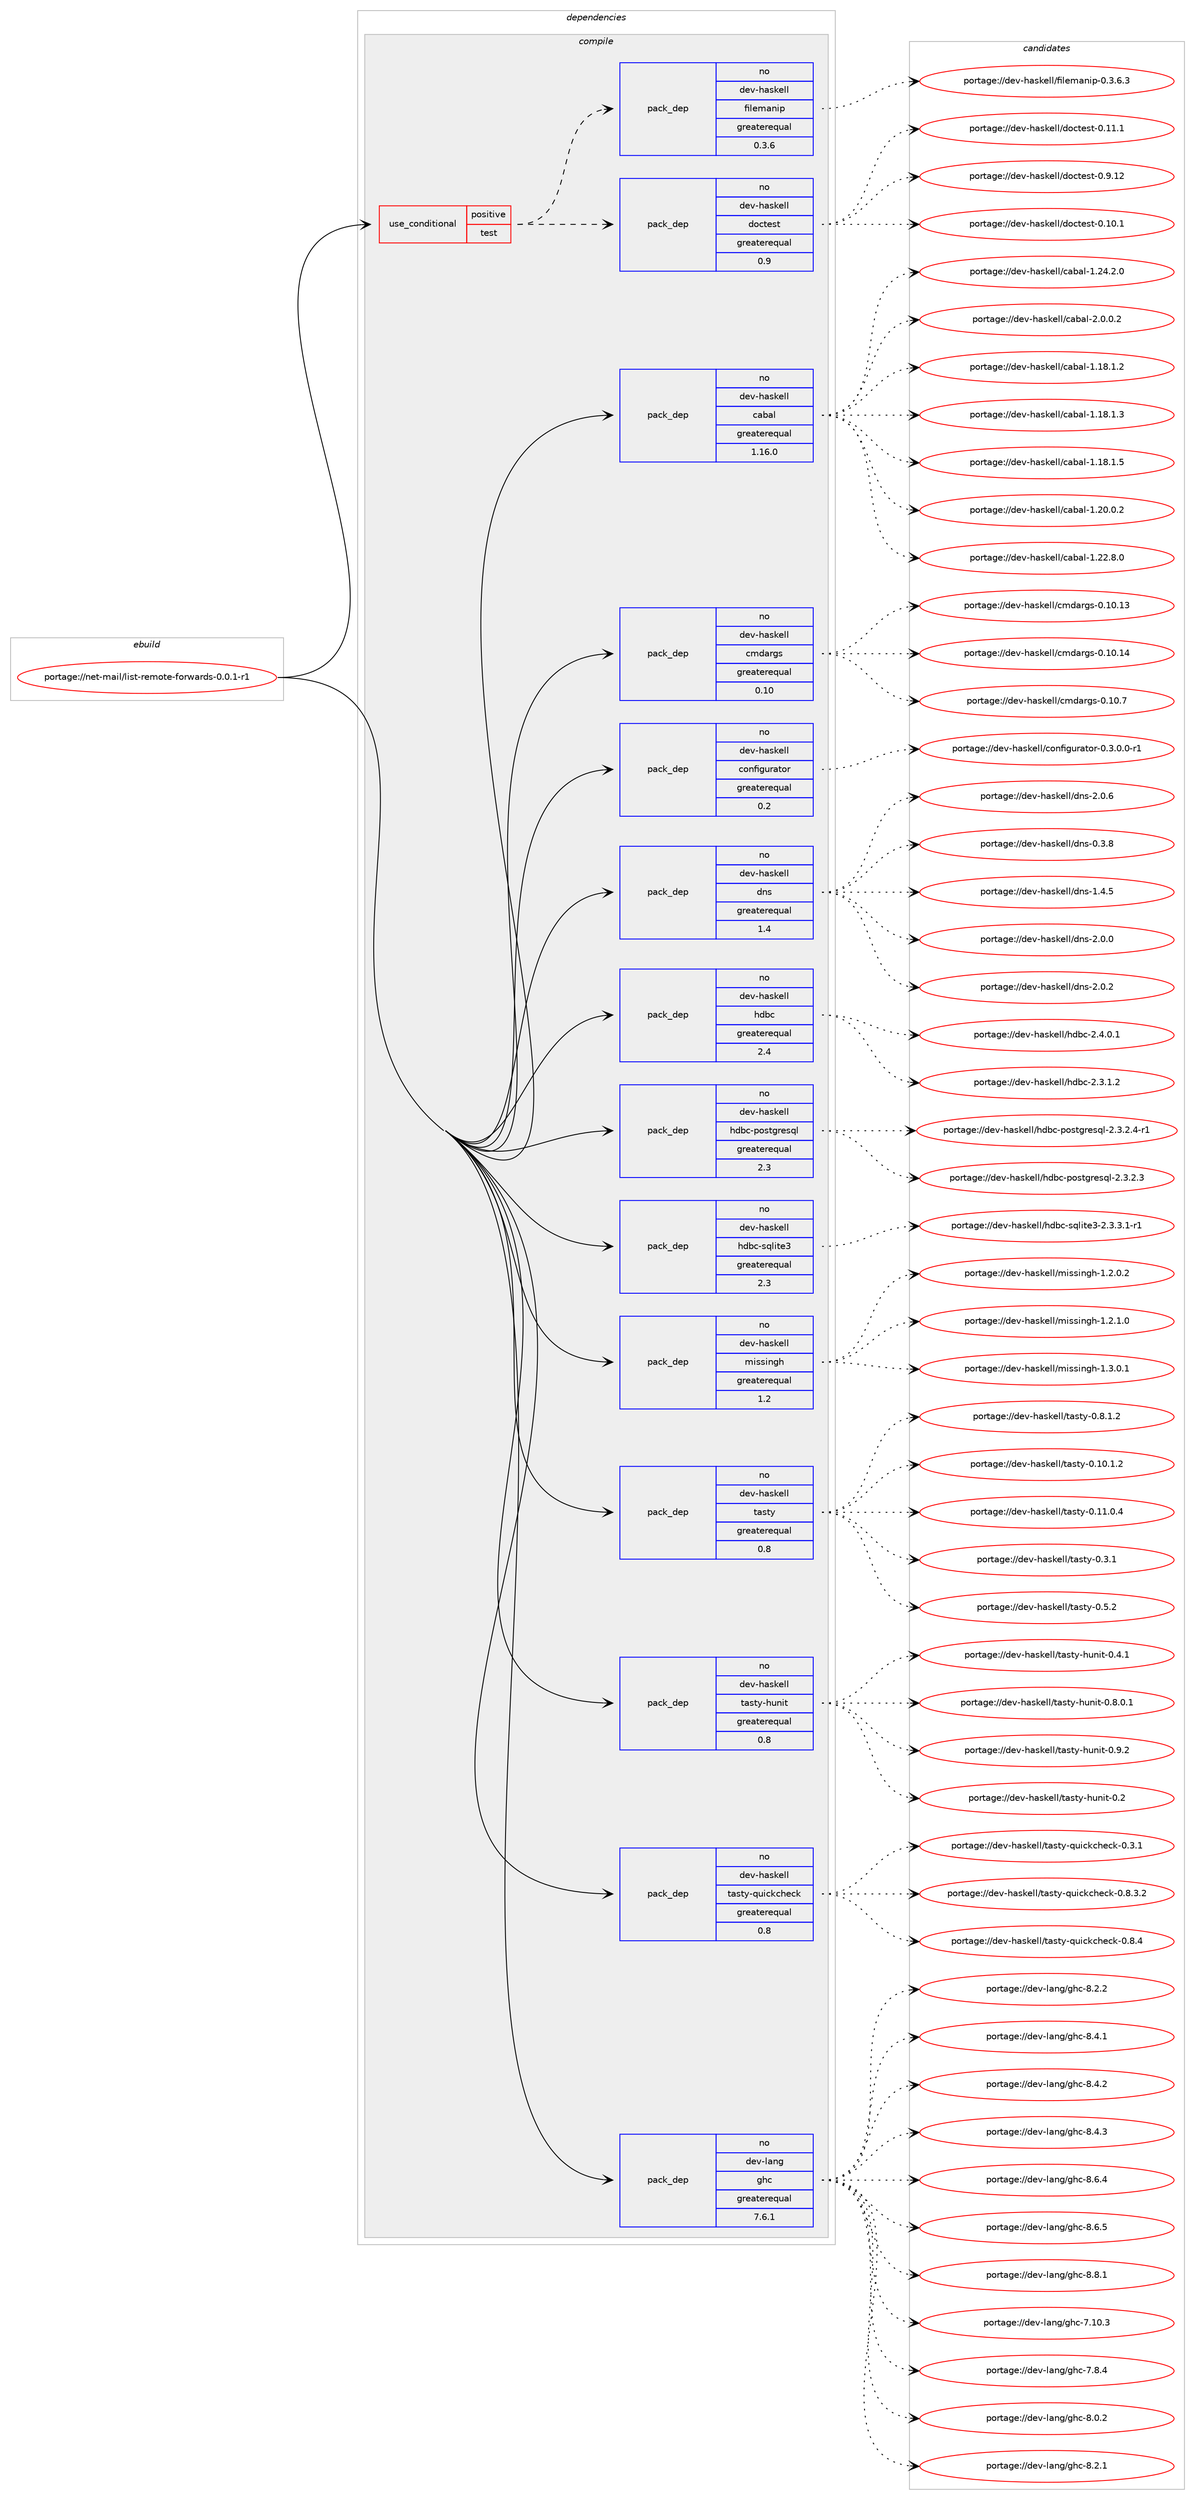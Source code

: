 digraph prolog {

# *************
# Graph options
# *************

newrank=true;
concentrate=true;
compound=true;
graph [rankdir=LR,fontname=Helvetica,fontsize=10,ranksep=1.5];#, ranksep=2.5, nodesep=0.2];
edge  [arrowhead=vee];
node  [fontname=Helvetica,fontsize=10];

# **********
# The ebuild
# **********

subgraph cluster_leftcol {
color=gray;
rank=same;
label=<<i>ebuild</i>>;
id [label="portage://net-mail/list-remote-forwards-0.0.1-r1", color=red, width=4, href="../net-mail/list-remote-forwards-0.0.1-r1.svg"];
}

# ****************
# The dependencies
# ****************

subgraph cluster_midcol {
color=gray;
label=<<i>dependencies</i>>;
subgraph cluster_compile {
fillcolor="#eeeeee";
style=filled;
label=<<i>compile</i>>;
subgraph cond90863 {
dependency362912 [label=<<TABLE BORDER="0" CELLBORDER="1" CELLSPACING="0" CELLPADDING="4"><TR><TD ROWSPAN="3" CELLPADDING="10">use_conditional</TD></TR><TR><TD>positive</TD></TR><TR><TD>test</TD></TR></TABLE>>, shape=none, color=red];
subgraph pack266002 {
dependency362913 [label=<<TABLE BORDER="0" CELLBORDER="1" CELLSPACING="0" CELLPADDING="4" WIDTH="220"><TR><TD ROWSPAN="6" CELLPADDING="30">pack_dep</TD></TR><TR><TD WIDTH="110">no</TD></TR><TR><TD>dev-haskell</TD></TR><TR><TD>doctest</TD></TR><TR><TD>greaterequal</TD></TR><TR><TD>0.9</TD></TR></TABLE>>, shape=none, color=blue];
}
dependency362912:e -> dependency362913:w [weight=20,style="dashed",arrowhead="vee"];
subgraph pack266003 {
dependency362914 [label=<<TABLE BORDER="0" CELLBORDER="1" CELLSPACING="0" CELLPADDING="4" WIDTH="220"><TR><TD ROWSPAN="6" CELLPADDING="30">pack_dep</TD></TR><TR><TD WIDTH="110">no</TD></TR><TR><TD>dev-haskell</TD></TR><TR><TD>filemanip</TD></TR><TR><TD>greaterequal</TD></TR><TR><TD>0.3.6</TD></TR></TABLE>>, shape=none, color=blue];
}
dependency362912:e -> dependency362914:w [weight=20,style="dashed",arrowhead="vee"];
}
id:e -> dependency362912:w [weight=20,style="solid",arrowhead="vee"];
subgraph pack266004 {
dependency362915 [label=<<TABLE BORDER="0" CELLBORDER="1" CELLSPACING="0" CELLPADDING="4" WIDTH="220"><TR><TD ROWSPAN="6" CELLPADDING="30">pack_dep</TD></TR><TR><TD WIDTH="110">no</TD></TR><TR><TD>dev-haskell</TD></TR><TR><TD>cabal</TD></TR><TR><TD>greaterequal</TD></TR><TR><TD>1.16.0</TD></TR></TABLE>>, shape=none, color=blue];
}
id:e -> dependency362915:w [weight=20,style="solid",arrowhead="vee"];
subgraph pack266005 {
dependency362916 [label=<<TABLE BORDER="0" CELLBORDER="1" CELLSPACING="0" CELLPADDING="4" WIDTH="220"><TR><TD ROWSPAN="6" CELLPADDING="30">pack_dep</TD></TR><TR><TD WIDTH="110">no</TD></TR><TR><TD>dev-haskell</TD></TR><TR><TD>cmdargs</TD></TR><TR><TD>greaterequal</TD></TR><TR><TD>0.10</TD></TR></TABLE>>, shape=none, color=blue];
}
id:e -> dependency362916:w [weight=20,style="solid",arrowhead="vee"];
subgraph pack266006 {
dependency362917 [label=<<TABLE BORDER="0" CELLBORDER="1" CELLSPACING="0" CELLPADDING="4" WIDTH="220"><TR><TD ROWSPAN="6" CELLPADDING="30">pack_dep</TD></TR><TR><TD WIDTH="110">no</TD></TR><TR><TD>dev-haskell</TD></TR><TR><TD>configurator</TD></TR><TR><TD>greaterequal</TD></TR><TR><TD>0.2</TD></TR></TABLE>>, shape=none, color=blue];
}
id:e -> dependency362917:w [weight=20,style="solid",arrowhead="vee"];
subgraph pack266007 {
dependency362918 [label=<<TABLE BORDER="0" CELLBORDER="1" CELLSPACING="0" CELLPADDING="4" WIDTH="220"><TR><TD ROWSPAN="6" CELLPADDING="30">pack_dep</TD></TR><TR><TD WIDTH="110">no</TD></TR><TR><TD>dev-haskell</TD></TR><TR><TD>dns</TD></TR><TR><TD>greaterequal</TD></TR><TR><TD>1.4</TD></TR></TABLE>>, shape=none, color=blue];
}
id:e -> dependency362918:w [weight=20,style="solid",arrowhead="vee"];
subgraph pack266008 {
dependency362919 [label=<<TABLE BORDER="0" CELLBORDER="1" CELLSPACING="0" CELLPADDING="4" WIDTH="220"><TR><TD ROWSPAN="6" CELLPADDING="30">pack_dep</TD></TR><TR><TD WIDTH="110">no</TD></TR><TR><TD>dev-haskell</TD></TR><TR><TD>hdbc</TD></TR><TR><TD>greaterequal</TD></TR><TR><TD>2.4</TD></TR></TABLE>>, shape=none, color=blue];
}
id:e -> dependency362919:w [weight=20,style="solid",arrowhead="vee"];
subgraph pack266009 {
dependency362920 [label=<<TABLE BORDER="0" CELLBORDER="1" CELLSPACING="0" CELLPADDING="4" WIDTH="220"><TR><TD ROWSPAN="6" CELLPADDING="30">pack_dep</TD></TR><TR><TD WIDTH="110">no</TD></TR><TR><TD>dev-haskell</TD></TR><TR><TD>hdbc-postgresql</TD></TR><TR><TD>greaterequal</TD></TR><TR><TD>2.3</TD></TR></TABLE>>, shape=none, color=blue];
}
id:e -> dependency362920:w [weight=20,style="solid",arrowhead="vee"];
subgraph pack266010 {
dependency362921 [label=<<TABLE BORDER="0" CELLBORDER="1" CELLSPACING="0" CELLPADDING="4" WIDTH="220"><TR><TD ROWSPAN="6" CELLPADDING="30">pack_dep</TD></TR><TR><TD WIDTH="110">no</TD></TR><TR><TD>dev-haskell</TD></TR><TR><TD>hdbc-sqlite3</TD></TR><TR><TD>greaterequal</TD></TR><TR><TD>2.3</TD></TR></TABLE>>, shape=none, color=blue];
}
id:e -> dependency362921:w [weight=20,style="solid",arrowhead="vee"];
subgraph pack266011 {
dependency362922 [label=<<TABLE BORDER="0" CELLBORDER="1" CELLSPACING="0" CELLPADDING="4" WIDTH="220"><TR><TD ROWSPAN="6" CELLPADDING="30">pack_dep</TD></TR><TR><TD WIDTH="110">no</TD></TR><TR><TD>dev-haskell</TD></TR><TR><TD>missingh</TD></TR><TR><TD>greaterequal</TD></TR><TR><TD>1.2</TD></TR></TABLE>>, shape=none, color=blue];
}
id:e -> dependency362922:w [weight=20,style="solid",arrowhead="vee"];
subgraph pack266012 {
dependency362923 [label=<<TABLE BORDER="0" CELLBORDER="1" CELLSPACING="0" CELLPADDING="4" WIDTH="220"><TR><TD ROWSPAN="6" CELLPADDING="30">pack_dep</TD></TR><TR><TD WIDTH="110">no</TD></TR><TR><TD>dev-haskell</TD></TR><TR><TD>tasty</TD></TR><TR><TD>greaterequal</TD></TR><TR><TD>0.8</TD></TR></TABLE>>, shape=none, color=blue];
}
id:e -> dependency362923:w [weight=20,style="solid",arrowhead="vee"];
subgraph pack266013 {
dependency362924 [label=<<TABLE BORDER="0" CELLBORDER="1" CELLSPACING="0" CELLPADDING="4" WIDTH="220"><TR><TD ROWSPAN="6" CELLPADDING="30">pack_dep</TD></TR><TR><TD WIDTH="110">no</TD></TR><TR><TD>dev-haskell</TD></TR><TR><TD>tasty-hunit</TD></TR><TR><TD>greaterequal</TD></TR><TR><TD>0.8</TD></TR></TABLE>>, shape=none, color=blue];
}
id:e -> dependency362924:w [weight=20,style="solid",arrowhead="vee"];
subgraph pack266014 {
dependency362925 [label=<<TABLE BORDER="0" CELLBORDER="1" CELLSPACING="0" CELLPADDING="4" WIDTH="220"><TR><TD ROWSPAN="6" CELLPADDING="30">pack_dep</TD></TR><TR><TD WIDTH="110">no</TD></TR><TR><TD>dev-haskell</TD></TR><TR><TD>tasty-quickcheck</TD></TR><TR><TD>greaterequal</TD></TR><TR><TD>0.8</TD></TR></TABLE>>, shape=none, color=blue];
}
id:e -> dependency362925:w [weight=20,style="solid",arrowhead="vee"];
subgraph pack266015 {
dependency362926 [label=<<TABLE BORDER="0" CELLBORDER="1" CELLSPACING="0" CELLPADDING="4" WIDTH="220"><TR><TD ROWSPAN="6" CELLPADDING="30">pack_dep</TD></TR><TR><TD WIDTH="110">no</TD></TR><TR><TD>dev-lang</TD></TR><TR><TD>ghc</TD></TR><TR><TD>greaterequal</TD></TR><TR><TD>7.6.1</TD></TR></TABLE>>, shape=none, color=blue];
}
id:e -> dependency362926:w [weight=20,style="solid",arrowhead="vee"];
}
subgraph cluster_compileandrun {
fillcolor="#eeeeee";
style=filled;
label=<<i>compile and run</i>>;
}
subgraph cluster_run {
fillcolor="#eeeeee";
style=filled;
label=<<i>run</i>>;
}
}

# **************
# The candidates
# **************

subgraph cluster_choices {
rank=same;
color=gray;
label=<<i>candidates</i>>;

subgraph choice266002 {
color=black;
nodesep=1;
choiceportage1001011184510497115107101108108471001119911610111511645484649484649 [label="portage://dev-haskell/doctest-0.10.1", color=red, width=4,href="../dev-haskell/doctest-0.10.1.svg"];
choiceportage1001011184510497115107101108108471001119911610111511645484649494649 [label="portage://dev-haskell/doctest-0.11.1", color=red, width=4,href="../dev-haskell/doctest-0.11.1.svg"];
choiceportage1001011184510497115107101108108471001119911610111511645484657464950 [label="portage://dev-haskell/doctest-0.9.12", color=red, width=4,href="../dev-haskell/doctest-0.9.12.svg"];
dependency362913:e -> choiceportage1001011184510497115107101108108471001119911610111511645484649484649:w [style=dotted,weight="100"];
dependency362913:e -> choiceportage1001011184510497115107101108108471001119911610111511645484649494649:w [style=dotted,weight="100"];
dependency362913:e -> choiceportage1001011184510497115107101108108471001119911610111511645484657464950:w [style=dotted,weight="100"];
}
subgraph choice266003 {
color=black;
nodesep=1;
choiceportage100101118451049711510710110810847102105108101109971101051124548465146544651 [label="portage://dev-haskell/filemanip-0.3.6.3", color=red, width=4,href="../dev-haskell/filemanip-0.3.6.3.svg"];
dependency362914:e -> choiceportage100101118451049711510710110810847102105108101109971101051124548465146544651:w [style=dotted,weight="100"];
}
subgraph choice266004 {
color=black;
nodesep=1;
choiceportage10010111845104971151071011081084799979897108454946495646494650 [label="portage://dev-haskell/cabal-1.18.1.2", color=red, width=4,href="../dev-haskell/cabal-1.18.1.2.svg"];
choiceportage10010111845104971151071011081084799979897108454946495646494651 [label="portage://dev-haskell/cabal-1.18.1.3", color=red, width=4,href="../dev-haskell/cabal-1.18.1.3.svg"];
choiceportage10010111845104971151071011081084799979897108454946495646494653 [label="portage://dev-haskell/cabal-1.18.1.5", color=red, width=4,href="../dev-haskell/cabal-1.18.1.5.svg"];
choiceportage10010111845104971151071011081084799979897108454946504846484650 [label="portage://dev-haskell/cabal-1.20.0.2", color=red, width=4,href="../dev-haskell/cabal-1.20.0.2.svg"];
choiceportage10010111845104971151071011081084799979897108454946505046564648 [label="portage://dev-haskell/cabal-1.22.8.0", color=red, width=4,href="../dev-haskell/cabal-1.22.8.0.svg"];
choiceportage10010111845104971151071011081084799979897108454946505246504648 [label="portage://dev-haskell/cabal-1.24.2.0", color=red, width=4,href="../dev-haskell/cabal-1.24.2.0.svg"];
choiceportage100101118451049711510710110810847999798971084550464846484650 [label="portage://dev-haskell/cabal-2.0.0.2", color=red, width=4,href="../dev-haskell/cabal-2.0.0.2.svg"];
dependency362915:e -> choiceportage10010111845104971151071011081084799979897108454946495646494650:w [style=dotted,weight="100"];
dependency362915:e -> choiceportage10010111845104971151071011081084799979897108454946495646494651:w [style=dotted,weight="100"];
dependency362915:e -> choiceportage10010111845104971151071011081084799979897108454946495646494653:w [style=dotted,weight="100"];
dependency362915:e -> choiceportage10010111845104971151071011081084799979897108454946504846484650:w [style=dotted,weight="100"];
dependency362915:e -> choiceportage10010111845104971151071011081084799979897108454946505046564648:w [style=dotted,weight="100"];
dependency362915:e -> choiceportage10010111845104971151071011081084799979897108454946505246504648:w [style=dotted,weight="100"];
dependency362915:e -> choiceportage100101118451049711510710110810847999798971084550464846484650:w [style=dotted,weight="100"];
}
subgraph choice266005 {
color=black;
nodesep=1;
choiceportage10010111845104971151071011081084799109100971141031154548464948464951 [label="portage://dev-haskell/cmdargs-0.10.13", color=red, width=4,href="../dev-haskell/cmdargs-0.10.13.svg"];
choiceportage10010111845104971151071011081084799109100971141031154548464948464952 [label="portage://dev-haskell/cmdargs-0.10.14", color=red, width=4,href="../dev-haskell/cmdargs-0.10.14.svg"];
choiceportage100101118451049711510710110810847991091009711410311545484649484655 [label="portage://dev-haskell/cmdargs-0.10.7", color=red, width=4,href="../dev-haskell/cmdargs-0.10.7.svg"];
dependency362916:e -> choiceportage10010111845104971151071011081084799109100971141031154548464948464951:w [style=dotted,weight="100"];
dependency362916:e -> choiceportage10010111845104971151071011081084799109100971141031154548464948464952:w [style=dotted,weight="100"];
dependency362916:e -> choiceportage100101118451049711510710110810847991091009711410311545484649484655:w [style=dotted,weight="100"];
}
subgraph choice266006 {
color=black;
nodesep=1;
choiceportage100101118451049711510710110810847991111101021051031171149711611111445484651464846484511449 [label="portage://dev-haskell/configurator-0.3.0.0-r1", color=red, width=4,href="../dev-haskell/configurator-0.3.0.0-r1.svg"];
dependency362917:e -> choiceportage100101118451049711510710110810847991111101021051031171149711611111445484651464846484511449:w [style=dotted,weight="100"];
}
subgraph choice266007 {
color=black;
nodesep=1;
choiceportage100101118451049711510710110810847100110115454846514656 [label="portage://dev-haskell/dns-0.3.8", color=red, width=4,href="../dev-haskell/dns-0.3.8.svg"];
choiceportage100101118451049711510710110810847100110115454946524653 [label="portage://dev-haskell/dns-1.4.5", color=red, width=4,href="../dev-haskell/dns-1.4.5.svg"];
choiceportage100101118451049711510710110810847100110115455046484648 [label="portage://dev-haskell/dns-2.0.0", color=red, width=4,href="../dev-haskell/dns-2.0.0.svg"];
choiceportage100101118451049711510710110810847100110115455046484650 [label="portage://dev-haskell/dns-2.0.2", color=red, width=4,href="../dev-haskell/dns-2.0.2.svg"];
choiceportage100101118451049711510710110810847100110115455046484654 [label="portage://dev-haskell/dns-2.0.6", color=red, width=4,href="../dev-haskell/dns-2.0.6.svg"];
dependency362918:e -> choiceportage100101118451049711510710110810847100110115454846514656:w [style=dotted,weight="100"];
dependency362918:e -> choiceportage100101118451049711510710110810847100110115454946524653:w [style=dotted,weight="100"];
dependency362918:e -> choiceportage100101118451049711510710110810847100110115455046484648:w [style=dotted,weight="100"];
dependency362918:e -> choiceportage100101118451049711510710110810847100110115455046484650:w [style=dotted,weight="100"];
dependency362918:e -> choiceportage100101118451049711510710110810847100110115455046484654:w [style=dotted,weight="100"];
}
subgraph choice266008 {
color=black;
nodesep=1;
choiceportage10010111845104971151071011081084710410098994550465146494650 [label="portage://dev-haskell/hdbc-2.3.1.2", color=red, width=4,href="../dev-haskell/hdbc-2.3.1.2.svg"];
choiceportage10010111845104971151071011081084710410098994550465246484649 [label="portage://dev-haskell/hdbc-2.4.0.1", color=red, width=4,href="../dev-haskell/hdbc-2.4.0.1.svg"];
dependency362919:e -> choiceportage10010111845104971151071011081084710410098994550465146494650:w [style=dotted,weight="100"];
dependency362919:e -> choiceportage10010111845104971151071011081084710410098994550465246484649:w [style=dotted,weight="100"];
}
subgraph choice266009 {
color=black;
nodesep=1;
choiceportage1001011184510497115107101108108471041009899451121111151161031141011151131084550465146504651 [label="portage://dev-haskell/hdbc-postgresql-2.3.2.3", color=red, width=4,href="../dev-haskell/hdbc-postgresql-2.3.2.3.svg"];
choiceportage10010111845104971151071011081084710410098994511211111511610311410111511310845504651465046524511449 [label="portage://dev-haskell/hdbc-postgresql-2.3.2.4-r1", color=red, width=4,href="../dev-haskell/hdbc-postgresql-2.3.2.4-r1.svg"];
dependency362920:e -> choiceportage1001011184510497115107101108108471041009899451121111151161031141011151131084550465146504651:w [style=dotted,weight="100"];
dependency362920:e -> choiceportage10010111845104971151071011081084710410098994511211111511610311410111511310845504651465046524511449:w [style=dotted,weight="100"];
}
subgraph choice266010 {
color=black;
nodesep=1;
choiceportage1001011184510497115107101108108471041009899451151131081051161015145504651465146494511449 [label="portage://dev-haskell/hdbc-sqlite3-2.3.3.1-r1", color=red, width=4,href="../dev-haskell/hdbc-sqlite3-2.3.3.1-r1.svg"];
dependency362921:e -> choiceportage1001011184510497115107101108108471041009899451151131081051161015145504651465146494511449:w [style=dotted,weight="100"];
}
subgraph choice266011 {
color=black;
nodesep=1;
choiceportage1001011184510497115107101108108471091051151151051101031044549465046484650 [label="portage://dev-haskell/missingh-1.2.0.2", color=red, width=4,href="../dev-haskell/missingh-1.2.0.2.svg"];
choiceportage1001011184510497115107101108108471091051151151051101031044549465046494648 [label="portage://dev-haskell/missingh-1.2.1.0", color=red, width=4,href="../dev-haskell/missingh-1.2.1.0.svg"];
choiceportage1001011184510497115107101108108471091051151151051101031044549465146484649 [label="portage://dev-haskell/missingh-1.3.0.1", color=red, width=4,href="../dev-haskell/missingh-1.3.0.1.svg"];
dependency362922:e -> choiceportage1001011184510497115107101108108471091051151151051101031044549465046484650:w [style=dotted,weight="100"];
dependency362922:e -> choiceportage1001011184510497115107101108108471091051151151051101031044549465046494648:w [style=dotted,weight="100"];
dependency362922:e -> choiceportage1001011184510497115107101108108471091051151151051101031044549465146484649:w [style=dotted,weight="100"];
}
subgraph choice266012 {
color=black;
nodesep=1;
choiceportage10010111845104971151071011081084711697115116121454846494846494650 [label="portage://dev-haskell/tasty-0.10.1.2", color=red, width=4,href="../dev-haskell/tasty-0.10.1.2.svg"];
choiceportage10010111845104971151071011081084711697115116121454846494946484652 [label="portage://dev-haskell/tasty-0.11.0.4", color=red, width=4,href="../dev-haskell/tasty-0.11.0.4.svg"];
choiceportage10010111845104971151071011081084711697115116121454846514649 [label="portage://dev-haskell/tasty-0.3.1", color=red, width=4,href="../dev-haskell/tasty-0.3.1.svg"];
choiceportage10010111845104971151071011081084711697115116121454846534650 [label="portage://dev-haskell/tasty-0.5.2", color=red, width=4,href="../dev-haskell/tasty-0.5.2.svg"];
choiceportage100101118451049711510710110810847116971151161214548465646494650 [label="portage://dev-haskell/tasty-0.8.1.2", color=red, width=4,href="../dev-haskell/tasty-0.8.1.2.svg"];
dependency362923:e -> choiceportage10010111845104971151071011081084711697115116121454846494846494650:w [style=dotted,weight="100"];
dependency362923:e -> choiceportage10010111845104971151071011081084711697115116121454846494946484652:w [style=dotted,weight="100"];
dependency362923:e -> choiceportage10010111845104971151071011081084711697115116121454846514649:w [style=dotted,weight="100"];
dependency362923:e -> choiceportage10010111845104971151071011081084711697115116121454846534650:w [style=dotted,weight="100"];
dependency362923:e -> choiceportage100101118451049711510710110810847116971151161214548465646494650:w [style=dotted,weight="100"];
}
subgraph choice266013 {
color=black;
nodesep=1;
choiceportage100101118451049711510710110810847116971151161214510411711010511645484650 [label="portage://dev-haskell/tasty-hunit-0.2", color=red, width=4,href="../dev-haskell/tasty-hunit-0.2.svg"];
choiceportage1001011184510497115107101108108471169711511612145104117110105116454846524649 [label="portage://dev-haskell/tasty-hunit-0.4.1", color=red, width=4,href="../dev-haskell/tasty-hunit-0.4.1.svg"];
choiceportage10010111845104971151071011081084711697115116121451041171101051164548465646484649 [label="portage://dev-haskell/tasty-hunit-0.8.0.1", color=red, width=4,href="../dev-haskell/tasty-hunit-0.8.0.1.svg"];
choiceportage1001011184510497115107101108108471169711511612145104117110105116454846574650 [label="portage://dev-haskell/tasty-hunit-0.9.2", color=red, width=4,href="../dev-haskell/tasty-hunit-0.9.2.svg"];
dependency362924:e -> choiceportage100101118451049711510710110810847116971151161214510411711010511645484650:w [style=dotted,weight="100"];
dependency362924:e -> choiceportage1001011184510497115107101108108471169711511612145104117110105116454846524649:w [style=dotted,weight="100"];
dependency362924:e -> choiceportage10010111845104971151071011081084711697115116121451041171101051164548465646484649:w [style=dotted,weight="100"];
dependency362924:e -> choiceportage1001011184510497115107101108108471169711511612145104117110105116454846574650:w [style=dotted,weight="100"];
}
subgraph choice266014 {
color=black;
nodesep=1;
choiceportage1001011184510497115107101108108471169711511612145113117105991079910410199107454846514649 [label="portage://dev-haskell/tasty-quickcheck-0.3.1", color=red, width=4,href="../dev-haskell/tasty-quickcheck-0.3.1.svg"];
choiceportage10010111845104971151071011081084711697115116121451131171059910799104101991074548465646514650 [label="portage://dev-haskell/tasty-quickcheck-0.8.3.2", color=red, width=4,href="../dev-haskell/tasty-quickcheck-0.8.3.2.svg"];
choiceportage1001011184510497115107101108108471169711511612145113117105991079910410199107454846564652 [label="portage://dev-haskell/tasty-quickcheck-0.8.4", color=red, width=4,href="../dev-haskell/tasty-quickcheck-0.8.4.svg"];
dependency362925:e -> choiceportage1001011184510497115107101108108471169711511612145113117105991079910410199107454846514649:w [style=dotted,weight="100"];
dependency362925:e -> choiceportage10010111845104971151071011081084711697115116121451131171059910799104101991074548465646514650:w [style=dotted,weight="100"];
dependency362925:e -> choiceportage1001011184510497115107101108108471169711511612145113117105991079910410199107454846564652:w [style=dotted,weight="100"];
}
subgraph choice266015 {
color=black;
nodesep=1;
choiceportage1001011184510897110103471031049945554649484651 [label="portage://dev-lang/ghc-7.10.3", color=red, width=4,href="../dev-lang/ghc-7.10.3.svg"];
choiceportage10010111845108971101034710310499455546564652 [label="portage://dev-lang/ghc-7.8.4", color=red, width=4,href="../dev-lang/ghc-7.8.4.svg"];
choiceportage10010111845108971101034710310499455646484650 [label="portage://dev-lang/ghc-8.0.2", color=red, width=4,href="../dev-lang/ghc-8.0.2.svg"];
choiceportage10010111845108971101034710310499455646504649 [label="portage://dev-lang/ghc-8.2.1", color=red, width=4,href="../dev-lang/ghc-8.2.1.svg"];
choiceportage10010111845108971101034710310499455646504650 [label="portage://dev-lang/ghc-8.2.2", color=red, width=4,href="../dev-lang/ghc-8.2.2.svg"];
choiceportage10010111845108971101034710310499455646524649 [label="portage://dev-lang/ghc-8.4.1", color=red, width=4,href="../dev-lang/ghc-8.4.1.svg"];
choiceportage10010111845108971101034710310499455646524650 [label="portage://dev-lang/ghc-8.4.2", color=red, width=4,href="../dev-lang/ghc-8.4.2.svg"];
choiceportage10010111845108971101034710310499455646524651 [label="portage://dev-lang/ghc-8.4.3", color=red, width=4,href="../dev-lang/ghc-8.4.3.svg"];
choiceportage10010111845108971101034710310499455646544652 [label="portage://dev-lang/ghc-8.6.4", color=red, width=4,href="../dev-lang/ghc-8.6.4.svg"];
choiceportage10010111845108971101034710310499455646544653 [label="portage://dev-lang/ghc-8.6.5", color=red, width=4,href="../dev-lang/ghc-8.6.5.svg"];
choiceportage10010111845108971101034710310499455646564649 [label="portage://dev-lang/ghc-8.8.1", color=red, width=4,href="../dev-lang/ghc-8.8.1.svg"];
dependency362926:e -> choiceportage1001011184510897110103471031049945554649484651:w [style=dotted,weight="100"];
dependency362926:e -> choiceportage10010111845108971101034710310499455546564652:w [style=dotted,weight="100"];
dependency362926:e -> choiceportage10010111845108971101034710310499455646484650:w [style=dotted,weight="100"];
dependency362926:e -> choiceportage10010111845108971101034710310499455646504649:w [style=dotted,weight="100"];
dependency362926:e -> choiceportage10010111845108971101034710310499455646504650:w [style=dotted,weight="100"];
dependency362926:e -> choiceportage10010111845108971101034710310499455646524649:w [style=dotted,weight="100"];
dependency362926:e -> choiceportage10010111845108971101034710310499455646524650:w [style=dotted,weight="100"];
dependency362926:e -> choiceportage10010111845108971101034710310499455646524651:w [style=dotted,weight="100"];
dependency362926:e -> choiceportage10010111845108971101034710310499455646544652:w [style=dotted,weight="100"];
dependency362926:e -> choiceportage10010111845108971101034710310499455646544653:w [style=dotted,weight="100"];
dependency362926:e -> choiceportage10010111845108971101034710310499455646564649:w [style=dotted,weight="100"];
}
}

}

